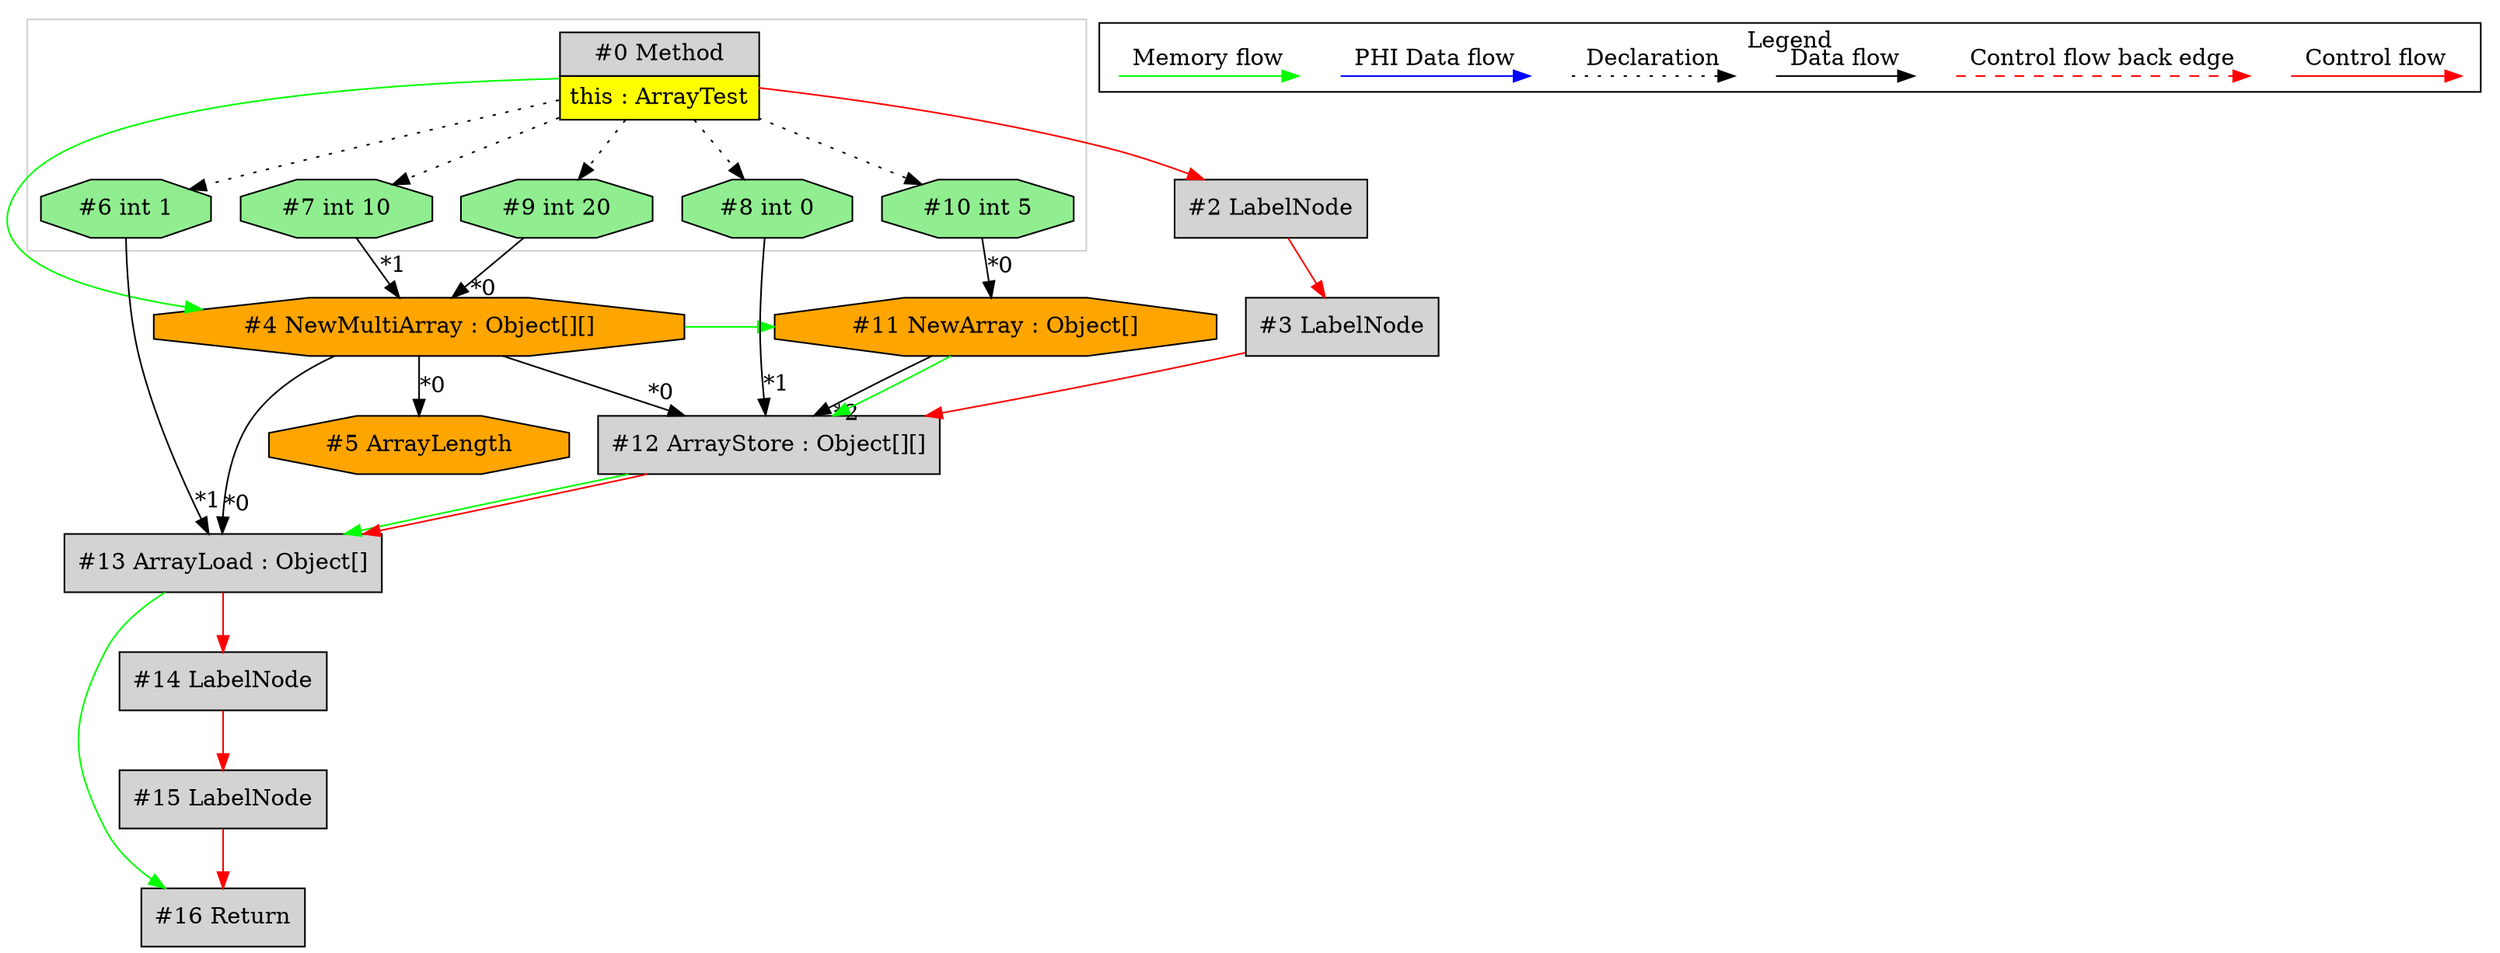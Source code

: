 digraph {
 node0[margin="0", label=<<table border="0" cellborder="1" cellspacing="0" cellpadding="5"><tr><td colspan="1">#0 Method</td></tr><tr><td port="prj1" bgcolor="yellow">this : ArrayTest</td></tr></table>>,shape=none, fillcolor=lightgrey, style=filled];
 node10[label="#10 int 5",shape=octagon, fillcolor=lightgreen, style=filled];
 node0 -> node10[style=dotted];
 node11[label="#11 NewArray : Object[]",shape=octagon, fillcolor=orange, style=filled];
 node10 -> node11[headlabel="*0", labeldistance=2];
 node4 -> node11[labeldistance=2, color=green, constraint=false];
 node4[label="#4 NewMultiArray : Object[][]",shape=octagon, fillcolor=orange, style=filled];
 node9 -> node4[headlabel="*0", labeldistance=2];
 node7 -> node4[headlabel="*1", labeldistance=2];
 node0 -> node4[labeldistance=2, color=green, constraint=false];
 node7[label="#7 int 10",shape=octagon, fillcolor=lightgreen, style=filled];
 node0 -> node7[style=dotted];
 node9[label="#9 int 20",shape=octagon, fillcolor=lightgreen, style=filled];
 node0 -> node9[style=dotted];
 node12[label="#12 ArrayStore : Object[][]",shape=box, fillcolor=lightgrey, style=filled];
 node4 -> node12[headlabel="*0", labeldistance=2];
 node8 -> node12[headlabel="*1", labeldistance=2];
 node11 -> node12[headlabel="*2", labeldistance=2];
 node11 -> node12[labeldistance=2, color=green, constraint=false];
 node3 -> node12[labeldistance=2, color=red, fontcolor=red];
 node3[label="#3 LabelNode",shape=box, fillcolor=lightgrey, style=filled];
 node2 -> node3[labeldistance=2, color=red, fontcolor=red];
 node2[label="#2 LabelNode",shape=box, fillcolor=lightgrey, style=filled];
 node0 -> node2[labeldistance=2, color=red, fontcolor=red];
 node8[label="#8 int 0",shape=octagon, fillcolor=lightgreen, style=filled];
 node0 -> node8[style=dotted];
 node13[label="#13 ArrayLoad : Object[]",shape=box, fillcolor=lightgrey, style=filled];
 node4 -> node13[headlabel="*0", labeldistance=2];
 node6 -> node13[headlabel="*1", labeldistance=2];
 node12 -> node13[labeldistance=2, color=green, constraint=false];
 node12 -> node13[labeldistance=2, color=red, fontcolor=red];
 node6[label="#6 int 1",shape=octagon, fillcolor=lightgreen, style=filled];
 node0 -> node6[style=dotted];
 node14[label="#14 LabelNode",shape=box, fillcolor=lightgrey, style=filled];
 node13 -> node14[labeldistance=2, color=red, fontcolor=red];
 node15[label="#15 LabelNode",shape=box, fillcolor=lightgrey, style=filled];
 node14 -> node15[labeldistance=2, color=red, fontcolor=red];
 node16[label="#16 Return",shape=box, fillcolor=lightgrey, style=filled];
 node15 -> node16[labeldistance=2, color=red, fontcolor=red];
 node13 -> node16[labeldistance=2, color=green, constraint=false];
 node5[label="#5 ArrayLength",shape=octagon, fillcolor=orange, style=filled];
 node4 -> node5[headlabel="*0", labeldistance=2];
 subgraph cluster_0 {
  color=lightgray;
  node0;
  node6;
  node7;
  node8;
  node9;
  node10;
 }
 subgraph cluster_000 {
  label = "Legend";
  node [shape=point]
  {
   rank=same;
   c0 [style = invis];
   c1 [style = invis];
   c2 [style = invis];
   c3 [style = invis];
   d0 [style = invis];
   d1 [style = invis];
   d2 [style = invis];
   d3 [style = invis];
   d4 [style = invis];
   d5 [style = invis];
   d6 [style = invis];
   d7 [style = invis];
  }
  c0 -> c1 [label="Control flow", style=solid, color=red]
  c2 -> c3 [label="Control flow back edge", style=dashed, color=red]
  d0 -> d1 [label="Data flow"]
  d2 -> d3 [label="Declaration", style=dotted]
  d4 -> d5 [label="PHI Data flow", color=blue]
  d6 -> d7 [label="Memory flow", color=green]
 }

}
